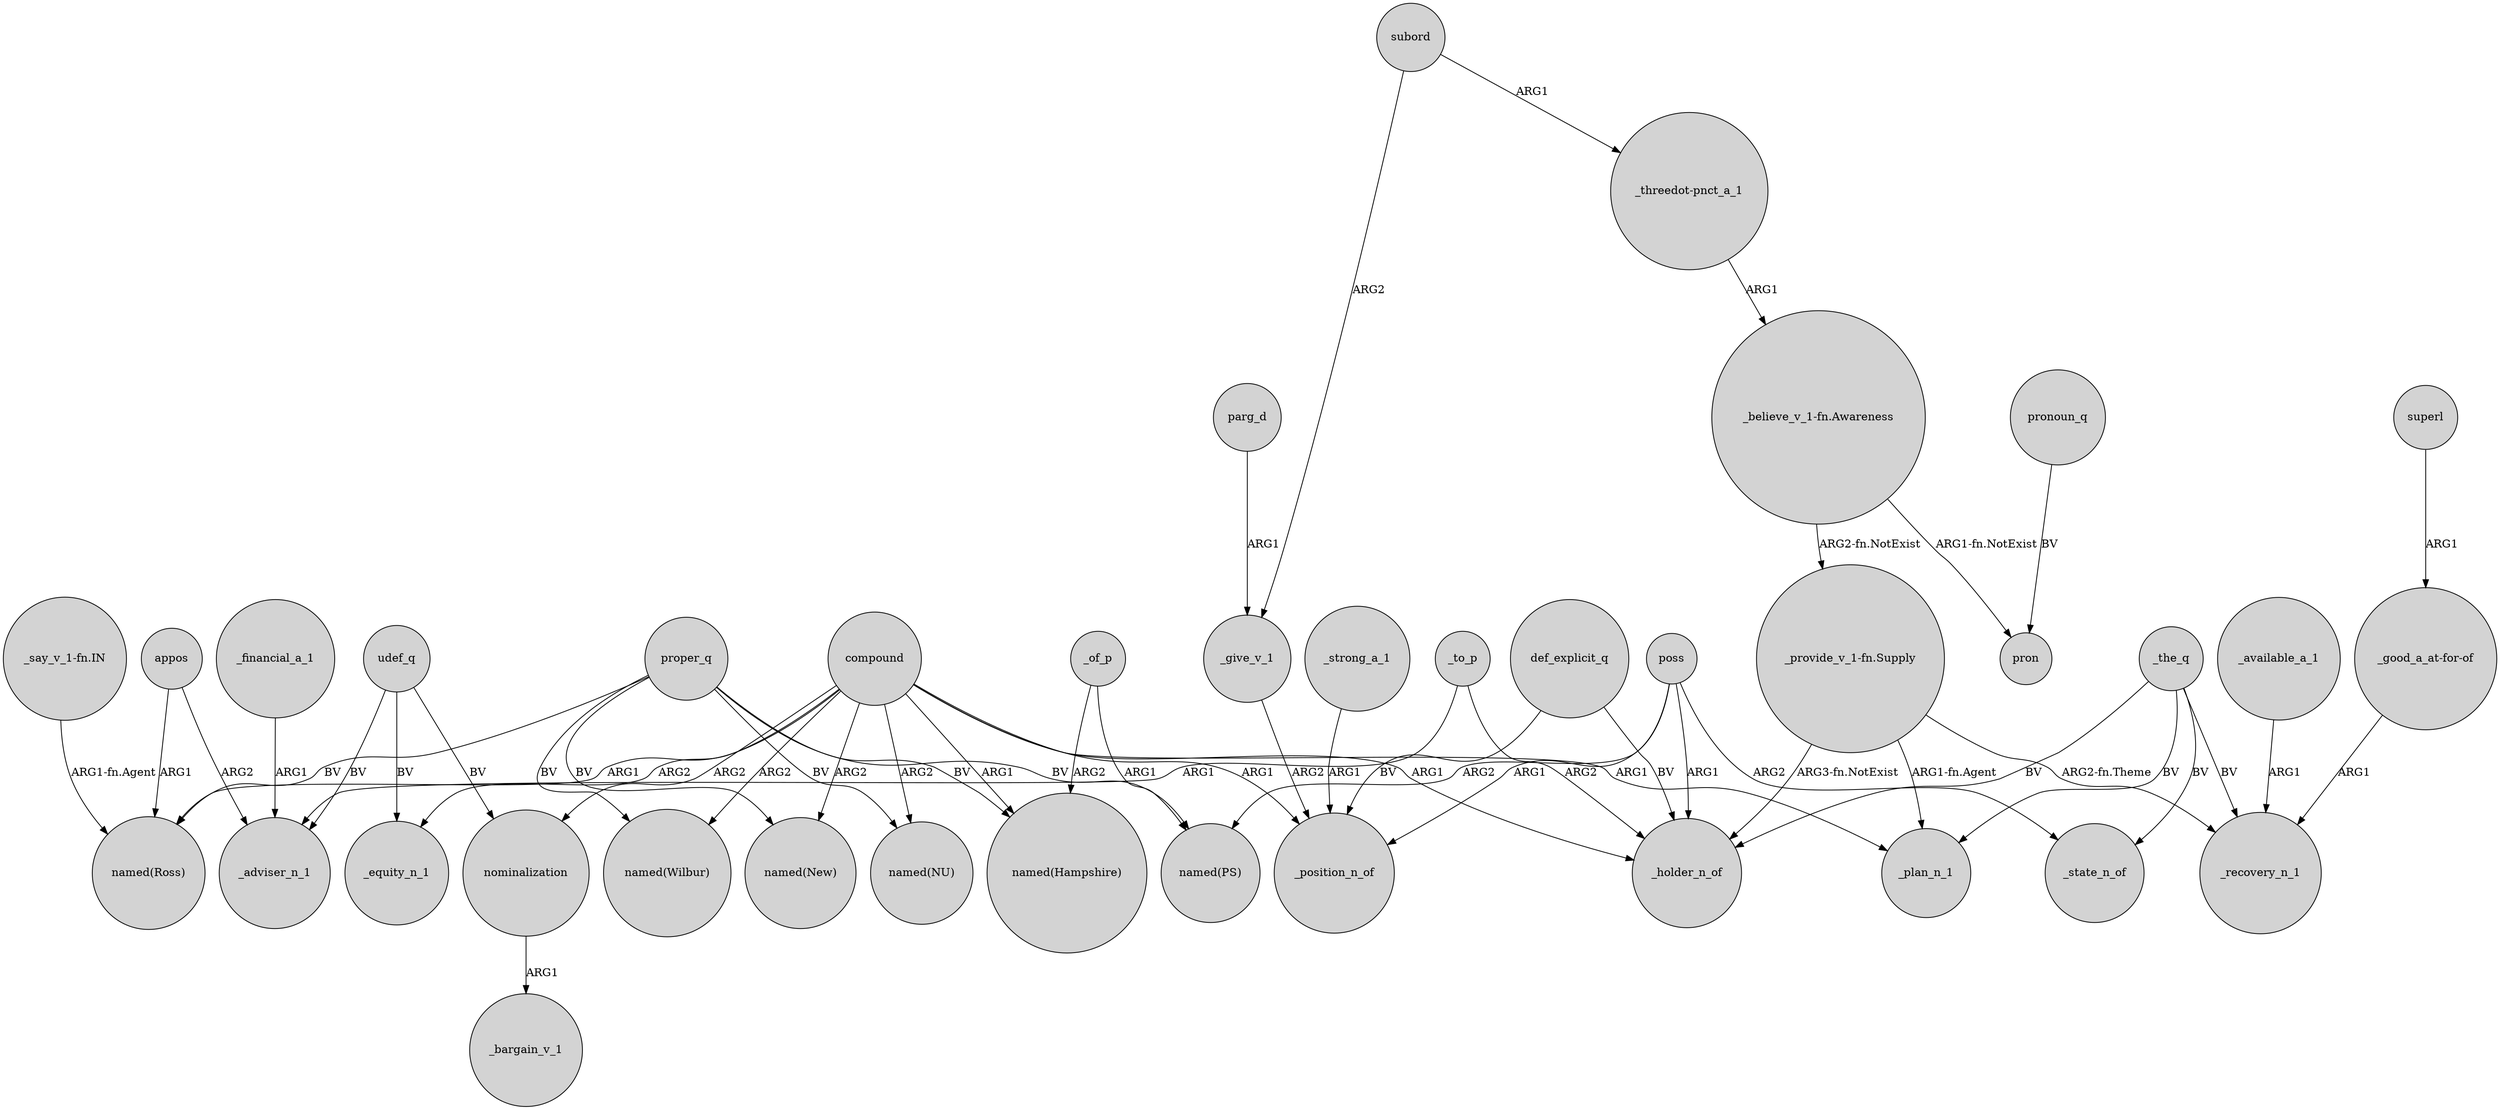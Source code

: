 digraph {
	node [shape=circle style=filled]
	"_provide_v_1-fn.Supply" -> _holder_n_of [label="ARG3-fn.NotExist"]
	"_good_a_at-for-of" -> _recovery_n_1 [label=ARG1]
	"_say_v_1-fn.IN" -> "named(Ross)" [label="ARG1-fn.Agent"]
	"_provide_v_1-fn.Supply" -> _recovery_n_1 [label="ARG2-fn.Theme"]
	compound -> "named(New)" [label=ARG2]
	parg_d -> _give_v_1 [label=ARG1]
	_financial_a_1 -> _adviser_n_1 [label=ARG1]
	appos -> "named(Ross)" [label=ARG1]
	proper_q -> "named(New)" [label=BV]
	poss -> "named(PS)" [label=ARG2]
	_to_p -> _adviser_n_1 [label=ARG1]
	poss -> _state_n_of [label=ARG2]
	_the_q -> _plan_n_1 [label=BV]
	proper_q -> "named(NU)" [label=BV]
	subord -> "_threedot-pnct_a_1" [label=ARG1]
	"_threedot-pnct_a_1" -> "_believe_v_1-fn.Awareness" [label=ARG1]
	compound -> _plan_n_1 [label=ARG1]
	compound -> nominalization [label=ARG2]
	_the_q -> _holder_n_of [label=BV]
	udef_q -> _adviser_n_1 [label=BV]
	compound -> _holder_n_of [label=ARG1]
	compound -> _equity_n_1 [label=ARG2]
	_the_q -> _state_n_of [label=BV]
	_to_p -> _holder_n_of [label=ARG2]
	_strong_a_1 -> _position_n_of [label=ARG1]
	_available_a_1 -> _recovery_n_1 [label=ARG1]
	def_explicit_q -> _position_n_of [label=BV]
	compound -> "named(Hampshire)" [label=ARG1]
	proper_q -> "named(PS)" [label=BV]
	proper_q -> "named(Wilbur)" [label=BV]
	compound -> "named(Ross)" [label=ARG1]
	nominalization -> _bargain_v_1 [label=ARG1]
	pronoun_q -> pron [label=BV]
	compound -> "named(NU)" [label=ARG2]
	_the_q -> _recovery_n_1 [label=BV]
	superl -> "_good_a_at-for-of" [label=ARG1]
	compound -> "named(Wilbur)" [label=ARG2]
	"_believe_v_1-fn.Awareness" -> "_provide_v_1-fn.Supply" [label="ARG2-fn.NotExist"]
	udef_q -> _equity_n_1 [label=BV]
	"_provide_v_1-fn.Supply" -> _plan_n_1 [label="ARG1-fn.Agent"]
	compound -> _position_n_of [label=ARG1]
	proper_q -> "named(Ross)" [label=BV]
	_of_p -> "named(Hampshire)" [label=ARG2]
	def_explicit_q -> _holder_n_of [label=BV]
	udef_q -> nominalization [label=BV]
	proper_q -> "named(Hampshire)" [label=BV]
	subord -> _give_v_1 [label=ARG2]
	poss -> _position_n_of [label=ARG1]
	poss -> _holder_n_of [label=ARG1]
	"_believe_v_1-fn.Awareness" -> pron [label="ARG1-fn.NotExist"]
	_of_p -> "named(PS)" [label=ARG1]
	appos -> _adviser_n_1 [label=ARG2]
	_give_v_1 -> _position_n_of [label=ARG2]
}
